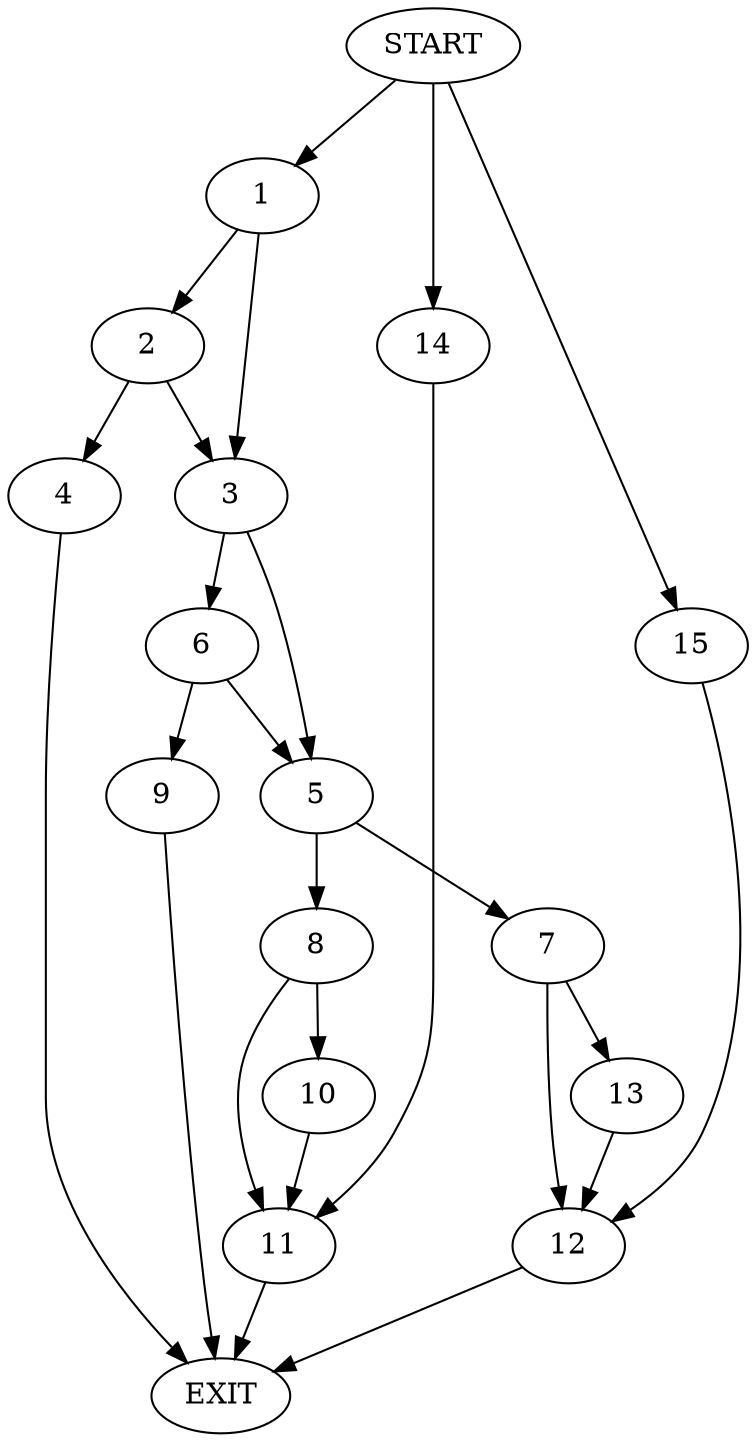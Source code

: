 digraph {
0 [label="START"]
16 [label="EXIT"]
0 -> 1
1 -> 2
1 -> 3
2 -> 3
2 -> 4
3 -> 5
3 -> 6
4 -> 16
5 -> 7
5 -> 8
6 -> 5
6 -> 9
9 -> 16
8 -> 10
8 -> 11
7 -> 12
7 -> 13
10 -> 11
11 -> 16
0 -> 14
14 -> 11
13 -> 12
12 -> 16
0 -> 15
15 -> 12
}
